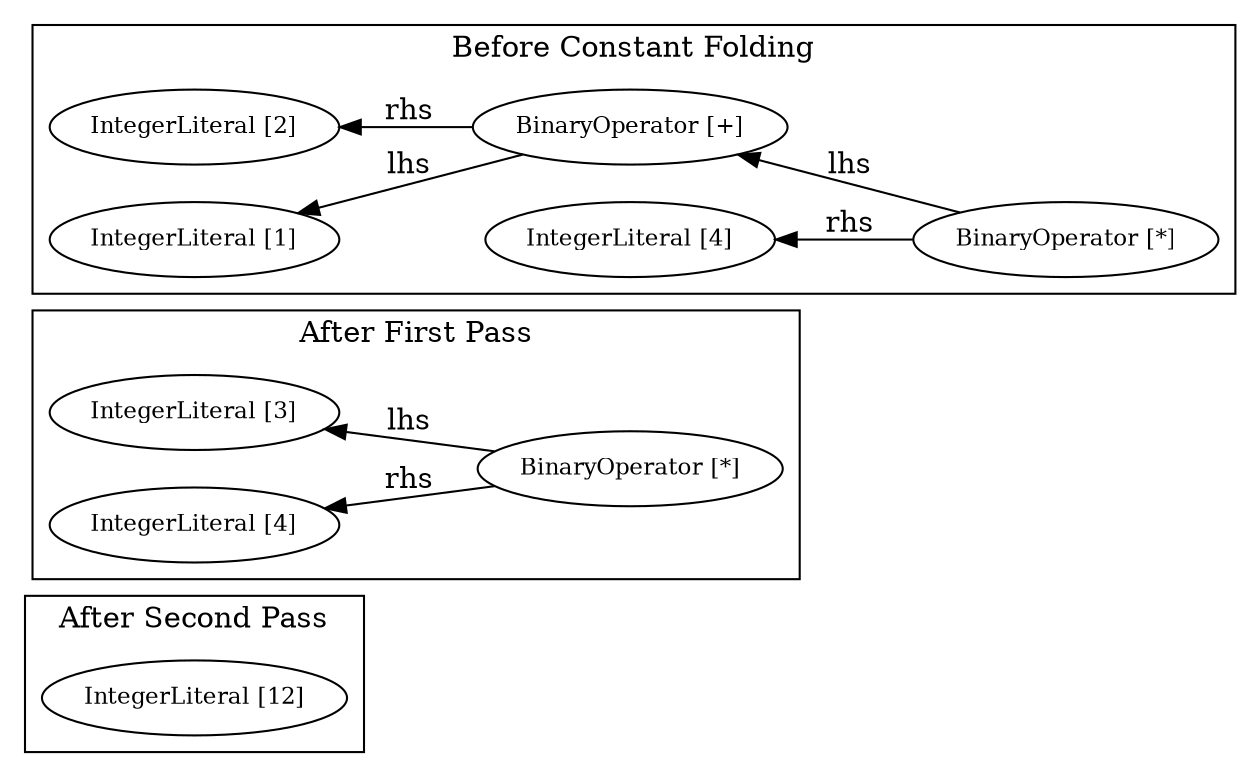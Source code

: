 digraph G {
node [fontsize=11]
    rankdir=RL;
    subgraph cluster1 {
        n1 [label="BinaryOperator [*]"];
        n2 [label="IntegerLiteral [4]"];
        n3 [label="BinaryOperator [+]"];
        n4 [label="IntegerLiteral [1]"];
        n5 [label="IntegerLiteral [2]"];
        n3 -> n5 [label="rhs"];
        n3 -> n4 [label="lhs"];
        n1 -> n3 [label="lhs"]; 
        n1 -> n2 [label="rhs"];
        labelloc=t;
        label="Before Constant Folding";
    } 

    subgraph cluster2 {
        nc1 [label="BinaryOperator [*]"];
        nc2 [label="IntegerLiteral [4]"];
        nc3 [label="IntegerLiteral [3]"];
        nc1 -> nc3 [label="lhs"]; 
        nc1 -> nc2 [label="rhs"];
        labelloc=t;
        label="After First Pass";

    }

    subgraph cluster3 {
        nd1 [label="IntegerLiteral [12]"];
        labelloc=t;
        label="After Second Pass";
    }
    edge [style = invis];
    {nc1} -> nd1;
    {n1} -> nc1;
}
